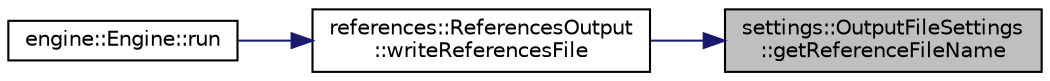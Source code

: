 digraph "settings::OutputFileSettings::getReferenceFileName"
{
 // LATEX_PDF_SIZE
  edge [fontname="Helvetica",fontsize="10",labelfontname="Helvetica",labelfontsize="10"];
  node [fontname="Helvetica",fontsize="10",shape=record];
  rankdir="RL";
  Node1 [label="settings::OutputFileSettings\l::getReferenceFileName",height=0.2,width=0.4,color="black", fillcolor="grey75", style="filled", fontcolor="black",tooltip="returns the reference file name"];
  Node1 -> Node2 [dir="back",color="midnightblue",fontsize="10",style="solid",fontname="Helvetica"];
  Node2 [label="references::ReferencesOutput\l::writeReferencesFile",height=0.2,width=0.4,color="black", fillcolor="white", style="filled",URL="$classreferences_1_1ReferencesOutput.html#addf902fc1810fc0e90e5b70a9451d242",tooltip="writes the references file"];
  Node2 -> Node3 [dir="back",color="midnightblue",fontsize="10",style="solid",fontname="Helvetica"];
  Node3 [label="engine::Engine::run",height=0.2,width=0.4,color="black", fillcolor="white", style="filled",URL="$classengine_1_1Engine.html#a1a210cf30d6bd330b3649439ecd6d6cc",tooltip="Run the simulation for numberOfSteps steps."];
}
